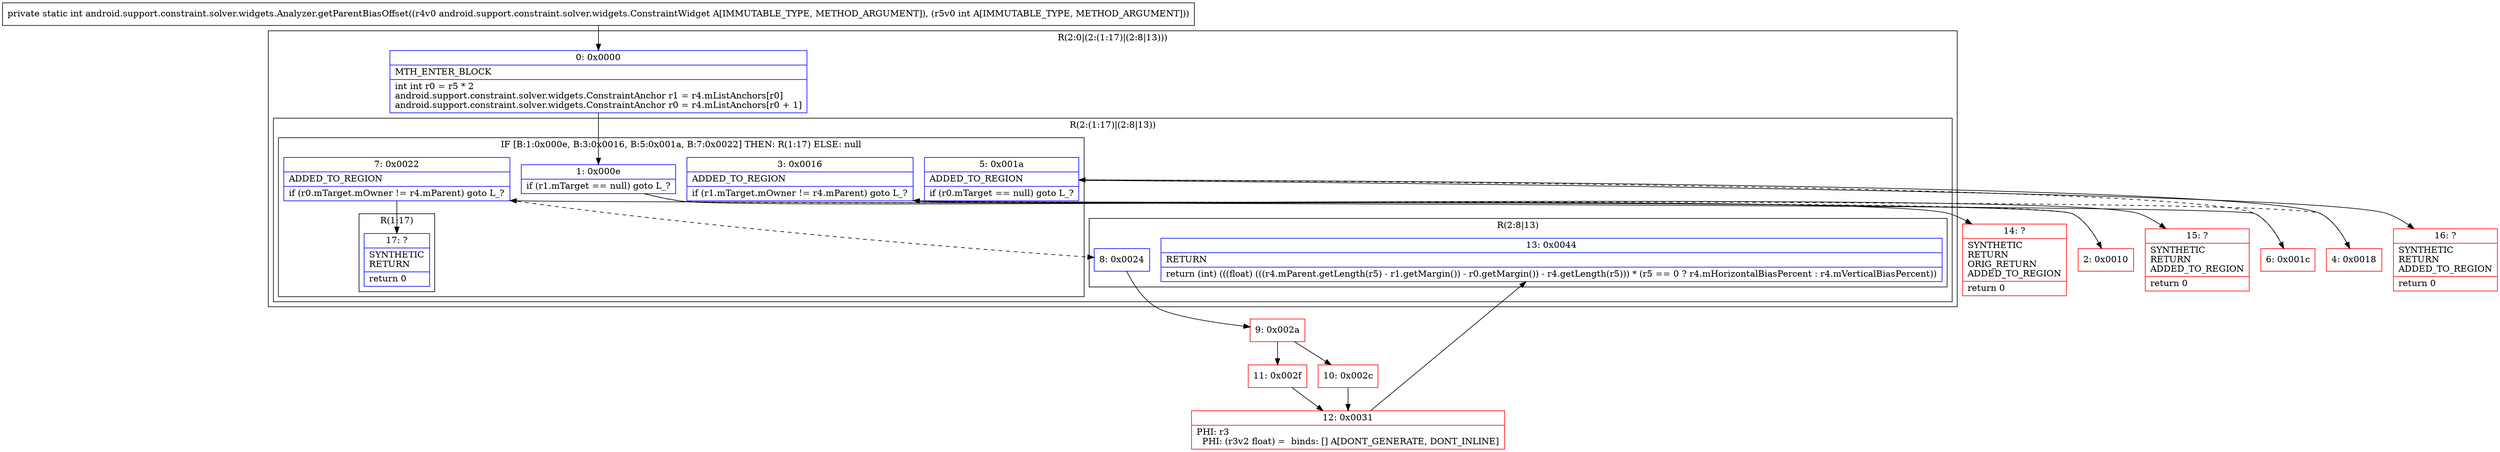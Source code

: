 digraph "CFG forandroid.support.constraint.solver.widgets.Analyzer.getParentBiasOffset(Landroid\/support\/constraint\/solver\/widgets\/ConstraintWidget;I)I" {
subgraph cluster_Region_1349502083 {
label = "R(2:0|(2:(1:17)|(2:8|13)))";
node [shape=record,color=blue];
Node_0 [shape=record,label="{0\:\ 0x0000|MTH_ENTER_BLOCK\l|int int r0 = r5 * 2\landroid.support.constraint.solver.widgets.ConstraintAnchor r1 = r4.mListAnchors[r0]\landroid.support.constraint.solver.widgets.ConstraintAnchor r0 = r4.mListAnchors[r0 + 1]\l}"];
subgraph cluster_Region_1708825478 {
label = "R(2:(1:17)|(2:8|13))";
node [shape=record,color=blue];
subgraph cluster_IfRegion_1360452385 {
label = "IF [B:1:0x000e, B:3:0x0016, B:5:0x001a, B:7:0x0022] THEN: R(1:17) ELSE: null";
node [shape=record,color=blue];
Node_1 [shape=record,label="{1\:\ 0x000e|if (r1.mTarget == null) goto L_?\l}"];
Node_3 [shape=record,label="{3\:\ 0x0016|ADDED_TO_REGION\l|if (r1.mTarget.mOwner != r4.mParent) goto L_?\l}"];
Node_5 [shape=record,label="{5\:\ 0x001a|ADDED_TO_REGION\l|if (r0.mTarget == null) goto L_?\l}"];
Node_7 [shape=record,label="{7\:\ 0x0022|ADDED_TO_REGION\l|if (r0.mTarget.mOwner != r4.mParent) goto L_?\l}"];
subgraph cluster_Region_2051311021 {
label = "R(1:17)";
node [shape=record,color=blue];
Node_17 [shape=record,label="{17\:\ ?|SYNTHETIC\lRETURN\l|return 0\l}"];
}
}
subgraph cluster_Region_164389703 {
label = "R(2:8|13)";
node [shape=record,color=blue];
Node_8 [shape=record,label="{8\:\ 0x0024}"];
Node_13 [shape=record,label="{13\:\ 0x0044|RETURN\l|return (int) (((float) (((r4.mParent.getLength(r5) \- r1.getMargin()) \- r0.getMargin()) \- r4.getLength(r5))) * (r5 == 0 ? r4.mHorizontalBiasPercent : r4.mVerticalBiasPercent))\l}"];
}
}
}
Node_2 [shape=record,color=red,label="{2\:\ 0x0010}"];
Node_4 [shape=record,color=red,label="{4\:\ 0x0018}"];
Node_6 [shape=record,color=red,label="{6\:\ 0x001c}"];
Node_9 [shape=record,color=red,label="{9\:\ 0x002a}"];
Node_10 [shape=record,color=red,label="{10\:\ 0x002c}"];
Node_11 [shape=record,color=red,label="{11\:\ 0x002f}"];
Node_12 [shape=record,color=red,label="{12\:\ 0x0031|PHI: r3 \l  PHI: (r3v2 float) =  binds: [] A[DONT_GENERATE, DONT_INLINE]\l}"];
Node_14 [shape=record,color=red,label="{14\:\ ?|SYNTHETIC\lRETURN\lORIG_RETURN\lADDED_TO_REGION\l|return 0\l}"];
Node_15 [shape=record,color=red,label="{15\:\ ?|SYNTHETIC\lRETURN\lADDED_TO_REGION\l|return 0\l}"];
Node_16 [shape=record,color=red,label="{16\:\ ?|SYNTHETIC\lRETURN\lADDED_TO_REGION\l|return 0\l}"];
MethodNode[shape=record,label="{private static int android.support.constraint.solver.widgets.Analyzer.getParentBiasOffset((r4v0 android.support.constraint.solver.widgets.ConstraintWidget A[IMMUTABLE_TYPE, METHOD_ARGUMENT]), (r5v0 int A[IMMUTABLE_TYPE, METHOD_ARGUMENT])) }"];
MethodNode -> Node_0;
Node_0 -> Node_1;
Node_1 -> Node_2[style=dashed];
Node_1 -> Node_14;
Node_3 -> Node_4[style=dashed];
Node_3 -> Node_15;
Node_5 -> Node_6[style=dashed];
Node_5 -> Node_16;
Node_7 -> Node_8[style=dashed];
Node_7 -> Node_17;
Node_8 -> Node_9;
Node_2 -> Node_3;
Node_4 -> Node_5;
Node_6 -> Node_7;
Node_9 -> Node_10;
Node_9 -> Node_11;
Node_10 -> Node_12;
Node_11 -> Node_12;
Node_12 -> Node_13;
}

